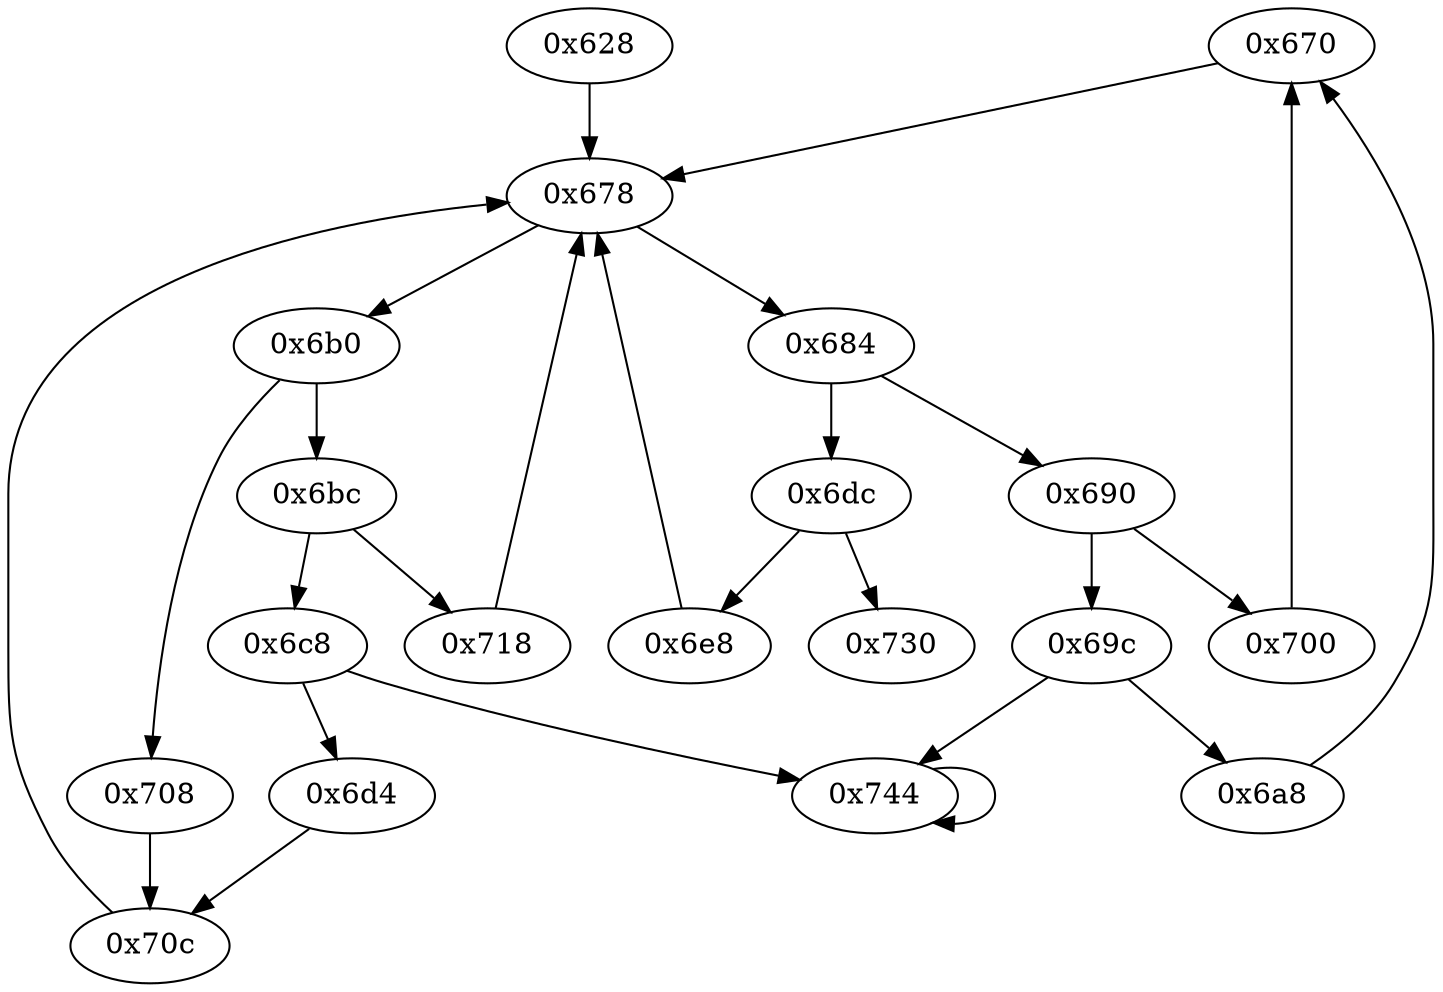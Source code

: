 digraph "" {
	"0x670"	 [opcode="[u'bl', u'mov']"];
	"0x678"	 [opcode="[u'ldr', u'cmp', u'b']"];
	"0x670" -> "0x678";
	"0x6c8"	 [opcode="[u'ldr', u'cmp', u'b']"];
	"0x744"	 [opcode="[u'b']"];
	"0x6c8" -> "0x744";
	"0x6d4"	 [opcode="[u'mov', u'b']"];
	"0x6c8" -> "0x6d4";
	"0x684"	 [opcode="[u'ldr', u'cmp', u'b']"];
	"0x690"	 [opcode="[u'ldr', u'cmp', u'b']"];
	"0x684" -> "0x690";
	"0x6dc"	 [opcode="[u'ldr', u'cmp', u'b']"];
	"0x684" -> "0x6dc";
	"0x700"	 [opcode="[u'mov', u'b']"];
	"0x690" -> "0x700";
	"0x69c"	 [opcode="[u'ldr', u'cmp', u'b']"];
	"0x690" -> "0x69c";
	"0x678" -> "0x684";
	"0x6b0"	 [opcode="[u'ldr', u'cmp', u'b']"];
	"0x678" -> "0x6b0";
	"0x730"	 [opcode="[u'ldr', u'cmp', u'mov', u'sub', u'pop']"];
	"0x6dc" -> "0x730";
	"0x6e8"	 [opcode="[u'ldr', u'ldr', u'ldr', u'cmp', u'mov', u'b']"];
	"0x6dc" -> "0x6e8";
	"0x708"	 [opcode="[u'mov']"];
	"0x6b0" -> "0x708";
	"0x6bc"	 [opcode="[u'ldr', u'cmp', u'b']"];
	"0x6b0" -> "0x6bc";
	"0x700" -> "0x670";
	"0x6e8" -> "0x678";
	"0x70c"	 [opcode="[u'bl', u'mov', u'b']"];
	"0x70c" -> "0x678";
	"0x628"	 [opcode="[u'push', u'add', u'sub', u'ldr', u'ldr', u'add', u'ldr', u'ldrb', u'add', u'ldr', u'str', u'ldr', u'ldr', u'ldr', u'add', u'ldr', \
u'add', u'b']"];
	"0x628" -> "0x678";
	"0x718"	 [opcode="[u'ldr', u'ldr', u'ldr', u'cmp', u'mov', u'b']"];
	"0x718" -> "0x678";
	"0x744" -> "0x744";
	"0x6d4" -> "0x70c";
	"0x6a8"	 [opcode="[u'mov', u'b']"];
	"0x6a8" -> "0x670";
	"0x708" -> "0x70c";
	"0x6bc" -> "0x6c8";
	"0x6bc" -> "0x718";
	"0x69c" -> "0x744";
	"0x69c" -> "0x6a8";
}
